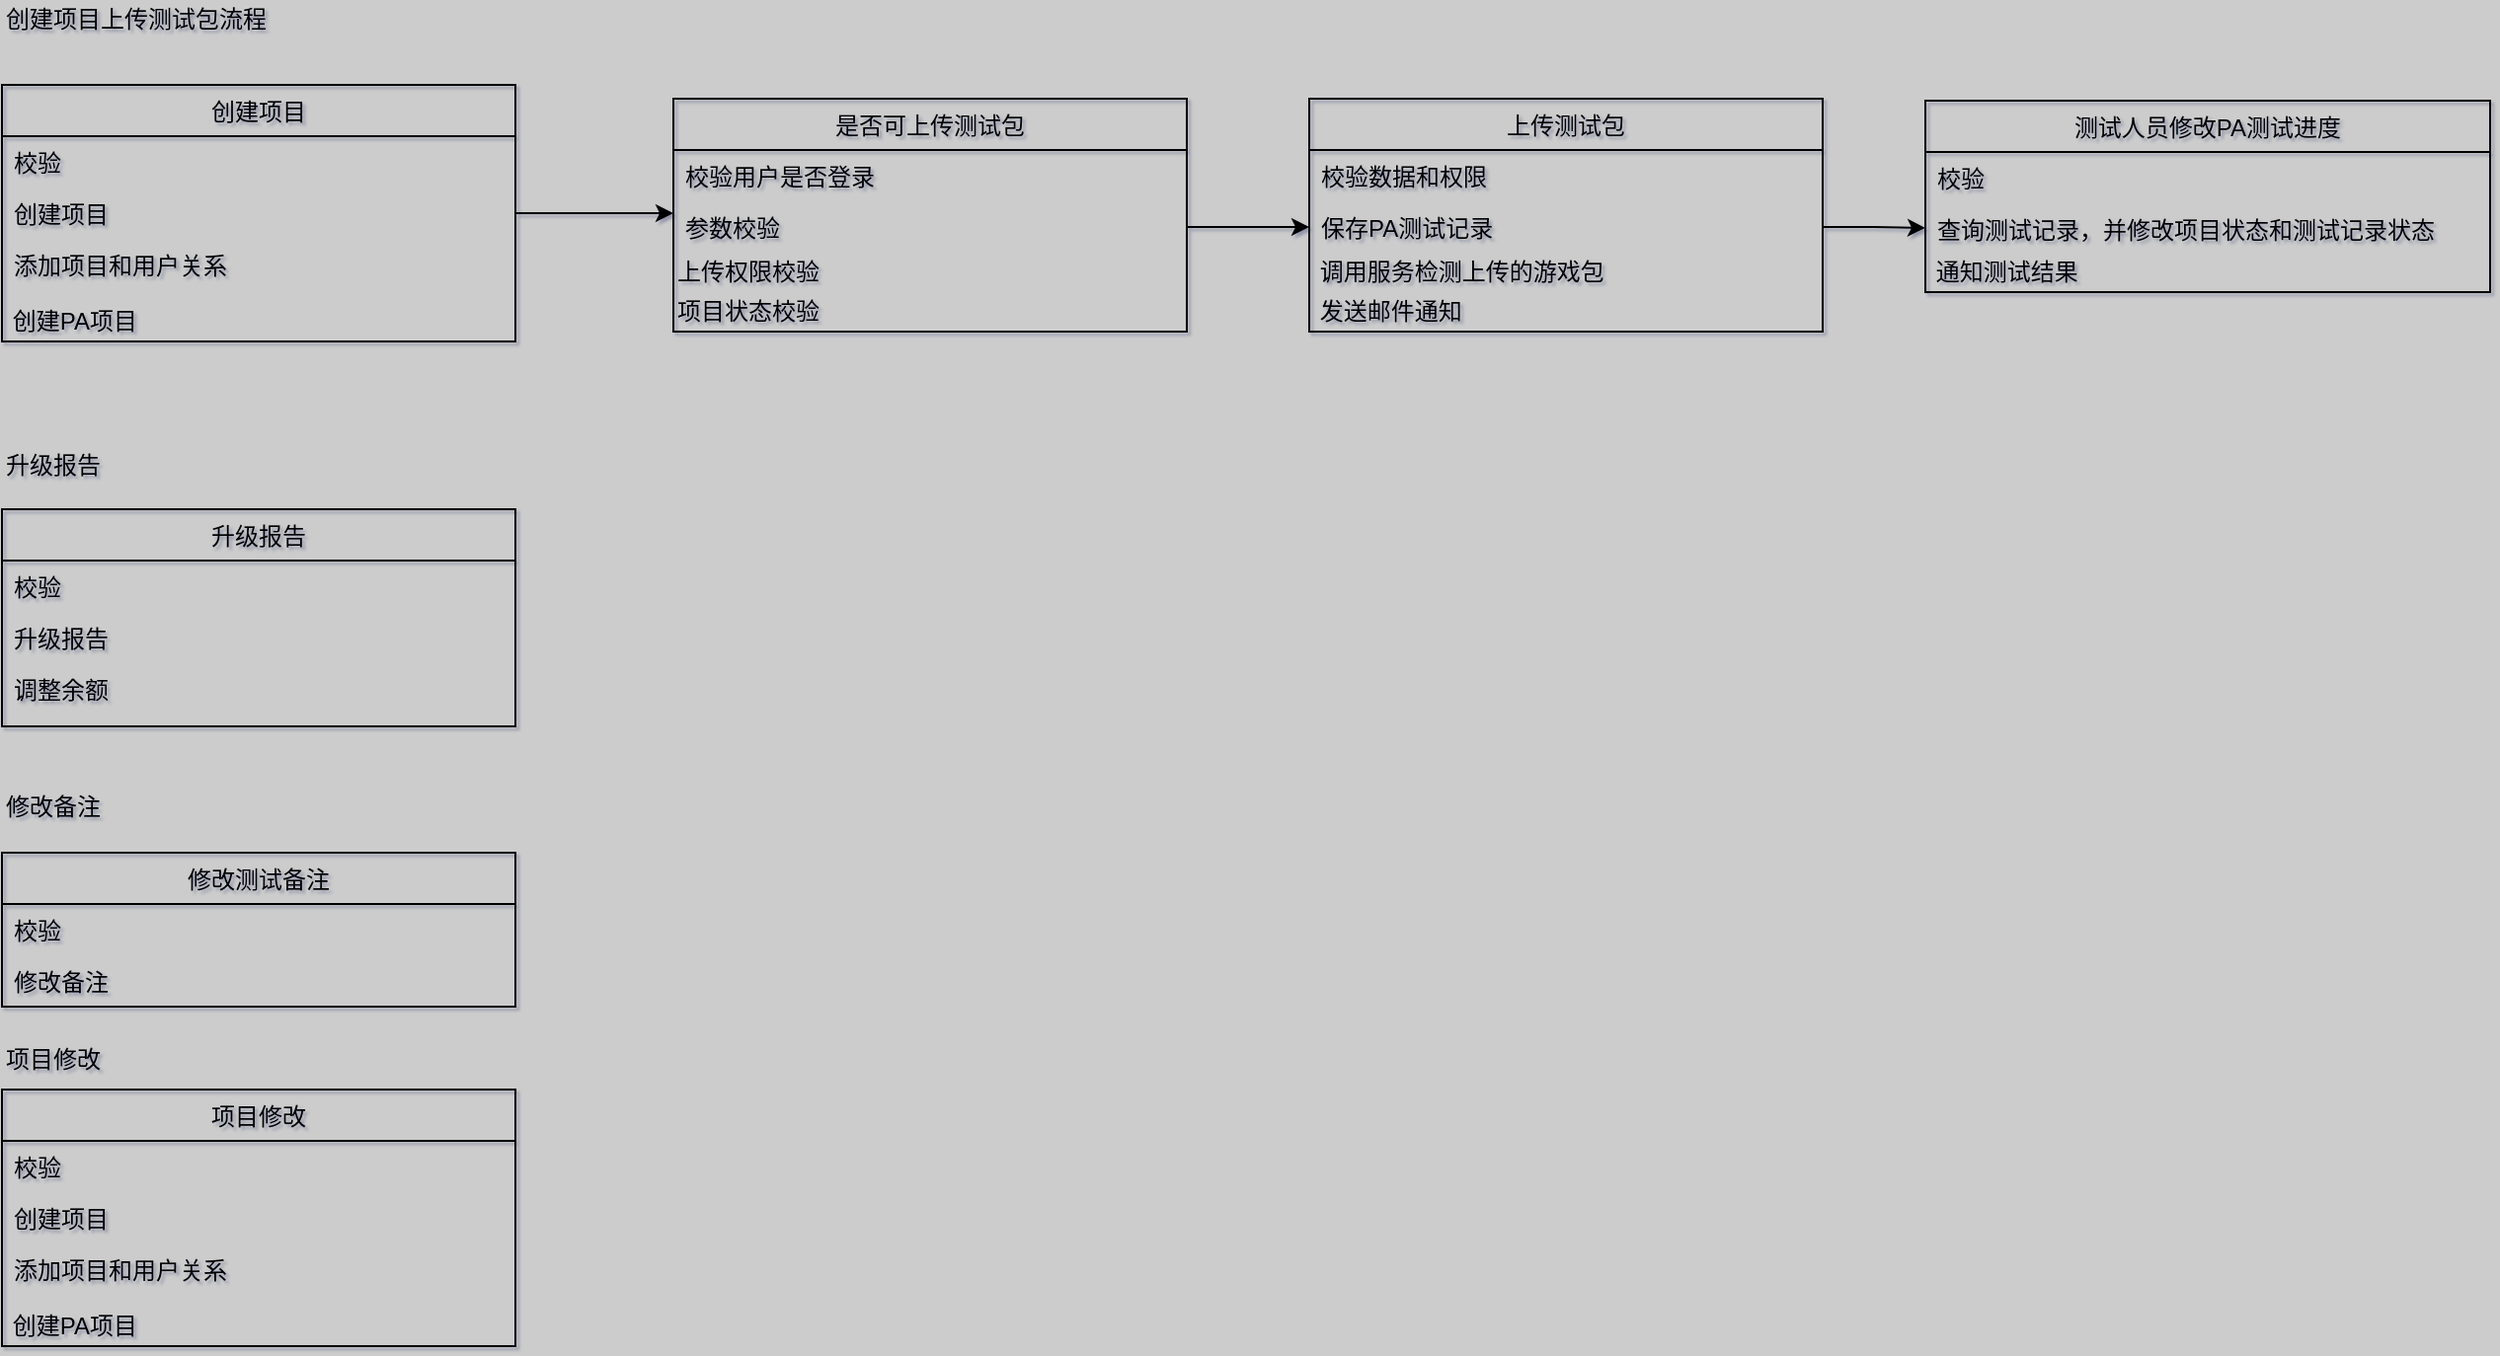 <mxfile version="14.4.9" type="github">
  <diagram id="rhP192XbtQ3wgahovn20" name="第 1 页">
    <mxGraphModel dx="1298" dy="809" grid="1" gridSize="1" guides="1" tooltips="1" connect="1" arrows="1" fold="1" page="1" pageScale="1" pageWidth="2336" pageHeight="1654" background="#CCCCCC" math="0" shadow="1">
      <root>
        <mxCell id="0" />
        <mxCell id="1" parent="0" />
        <mxCell id="tLCrg7Ob01ya7spGHL1g-4" value="创建项目" style="swimlane;fontStyle=0;childLayout=stackLayout;horizontal=1;startSize=26;fillColor=none;horizontalStack=0;resizeParent=1;resizeParentMax=0;resizeLast=0;collapsible=1;marginBottom=0;" parent="1" vertex="1">
          <mxGeometry x="90" y="200" width="260" height="130" as="geometry">
            <mxRectangle x="340" y="240" width="80" height="26" as="alternateBounds" />
          </mxGeometry>
        </mxCell>
        <mxCell id="tLCrg7Ob01ya7spGHL1g-5" value="校验" style="text;strokeColor=none;fillColor=none;align=left;verticalAlign=top;spacingLeft=4;spacingRight=4;overflow=hidden;rotatable=0;points=[[0,0.5],[1,0.5]];portConstraint=eastwest;" parent="tLCrg7Ob01ya7spGHL1g-4" vertex="1">
          <mxGeometry y="26" width="260" height="26" as="geometry" />
        </mxCell>
        <mxCell id="tLCrg7Ob01ya7spGHL1g-6" value="创建项目" style="text;strokeColor=none;fillColor=none;align=left;verticalAlign=top;spacingLeft=4;spacingRight=4;overflow=hidden;rotatable=0;points=[[0,0.5],[1,0.5]];portConstraint=eastwest;" parent="tLCrg7Ob01ya7spGHL1g-4" vertex="1">
          <mxGeometry y="52" width="260" height="26" as="geometry" />
        </mxCell>
        <mxCell id="tLCrg7Ob01ya7spGHL1g-7" value="添加项目和用户关系&#xa;" style="text;strokeColor=none;fillColor=none;align=left;verticalAlign=top;spacingLeft=4;spacingRight=4;overflow=hidden;rotatable=0;points=[[0,0.5],[1,0.5]];portConstraint=eastwest;" parent="tLCrg7Ob01ya7spGHL1g-4" vertex="1">
          <mxGeometry y="78" width="260" height="32" as="geometry" />
        </mxCell>
        <mxCell id="tLCrg7Ob01ya7spGHL1g-15" value="&lt;span&gt;&amp;nbsp;创建PA项目&lt;/span&gt;" style="text;html=1;strokeColor=none;fillColor=none;align=left;verticalAlign=middle;whiteSpace=wrap;rounded=0;" parent="tLCrg7Ob01ya7spGHL1g-4" vertex="1">
          <mxGeometry y="110" width="260" height="20" as="geometry" />
        </mxCell>
        <mxCell id="tLCrg7Ob01ya7spGHL1g-10" style="edgeStyle=orthogonalEdgeStyle;rounded=0;orthogonalLoop=1;jettySize=auto;html=1;exitX=1;exitY=0.5;exitDx=0;exitDy=0;" parent="1" source="tLCrg7Ob01ya7spGHL1g-6" edge="1">
          <mxGeometry relative="1" as="geometry">
            <mxPoint x="430" y="265" as="targetPoint" />
          </mxGeometry>
        </mxCell>
        <mxCell id="tLCrg7Ob01ya7spGHL1g-11" value="上传测试包" style="swimlane;fontStyle=0;childLayout=stackLayout;horizontal=1;startSize=26;fillColor=none;horizontalStack=0;resizeParent=1;resizeParentMax=0;resizeLast=0;collapsible=1;marginBottom=0;" parent="1" vertex="1">
          <mxGeometry x="752" y="207" width="260" height="118" as="geometry">
            <mxRectangle x="340" y="240" width="80" height="26" as="alternateBounds" />
          </mxGeometry>
        </mxCell>
        <mxCell id="tLCrg7Ob01ya7spGHL1g-12" value="校验数据和权限" style="text;strokeColor=none;fillColor=none;align=left;verticalAlign=top;spacingLeft=4;spacingRight=4;overflow=hidden;rotatable=0;points=[[0,0.5],[1,0.5]];portConstraint=eastwest;" parent="tLCrg7Ob01ya7spGHL1g-11" vertex="1">
          <mxGeometry y="26" width="260" height="26" as="geometry" />
        </mxCell>
        <mxCell id="tLCrg7Ob01ya7spGHL1g-13" value="保存PA测试记录" style="text;strokeColor=none;fillColor=none;align=left;verticalAlign=top;spacingLeft=4;spacingRight=4;overflow=hidden;rotatable=0;points=[[0,0.5],[1,0.5]];portConstraint=eastwest;" parent="tLCrg7Ob01ya7spGHL1g-11" vertex="1">
          <mxGeometry y="52" width="260" height="26" as="geometry" />
        </mxCell>
        <mxCell id="tLCrg7Ob01ya7spGHL1g-17" value="&amp;nbsp;调用服务检测上传的游戏包" style="text;html=1;strokeColor=none;fillColor=none;align=left;verticalAlign=middle;whiteSpace=wrap;rounded=0;" parent="tLCrg7Ob01ya7spGHL1g-11" vertex="1">
          <mxGeometry y="78" width="260" height="20" as="geometry" />
        </mxCell>
        <mxCell id="tLCrg7Ob01ya7spGHL1g-18" value="&amp;nbsp;发送邮件通知" style="text;html=1;strokeColor=none;fillColor=none;align=left;verticalAlign=middle;whiteSpace=wrap;rounded=0;" parent="tLCrg7Ob01ya7spGHL1g-11" vertex="1">
          <mxGeometry y="98" width="260" height="20" as="geometry" />
        </mxCell>
        <mxCell id="tLCrg7Ob01ya7spGHL1g-19" value="测试人员修改PA测试进度" style="swimlane;fontStyle=0;childLayout=stackLayout;horizontal=1;startSize=26;fillColor=none;horizontalStack=0;resizeParent=1;resizeParentMax=0;resizeLast=0;collapsible=1;marginBottom=0;" parent="1" vertex="1">
          <mxGeometry x="1064" y="208" width="286" height="97" as="geometry">
            <mxRectangle x="340" y="240" width="80" height="26" as="alternateBounds" />
          </mxGeometry>
        </mxCell>
        <mxCell id="tLCrg7Ob01ya7spGHL1g-20" value="校验" style="text;strokeColor=none;fillColor=none;align=left;verticalAlign=top;spacingLeft=4;spacingRight=4;overflow=hidden;rotatable=0;points=[[0,0.5],[1,0.5]];portConstraint=eastwest;" parent="tLCrg7Ob01ya7spGHL1g-19" vertex="1">
          <mxGeometry y="26" width="286" height="26" as="geometry" />
        </mxCell>
        <mxCell id="tLCrg7Ob01ya7spGHL1g-21" value="查询测试记录，并修改项目状态和测试记录状态" style="text;strokeColor=none;fillColor=none;align=left;verticalAlign=top;spacingLeft=4;spacingRight=4;overflow=hidden;rotatable=0;points=[[0,0.5],[1,0.5]];portConstraint=eastwest;" parent="tLCrg7Ob01ya7spGHL1g-19" vertex="1">
          <mxGeometry y="52" width="286" height="25" as="geometry" />
        </mxCell>
        <mxCell id="tLCrg7Ob01ya7spGHL1g-32" value="&amp;nbsp;通知测试结果" style="text;html=1;strokeColor=none;fillColor=none;align=left;verticalAlign=middle;whiteSpace=wrap;rounded=0;" parent="tLCrg7Ob01ya7spGHL1g-19" vertex="1">
          <mxGeometry y="77" width="286" height="20" as="geometry" />
        </mxCell>
        <mxCell id="tLCrg7Ob01ya7spGHL1g-24" style="edgeStyle=orthogonalEdgeStyle;rounded=0;orthogonalLoop=1;jettySize=auto;html=1;exitX=1;exitY=0.5;exitDx=0;exitDy=0;entryX=0;entryY=0.5;entryDx=0;entryDy=0;" parent="1" source="tLCrg7Ob01ya7spGHL1g-13" target="tLCrg7Ob01ya7spGHL1g-21" edge="1">
          <mxGeometry relative="1" as="geometry" />
        </mxCell>
        <mxCell id="tLCrg7Ob01ya7spGHL1g-26" value="创建项目上传测试包流程" style="text;html=1;strokeColor=none;fillColor=none;align=left;verticalAlign=middle;whiteSpace=wrap;rounded=0;" parent="1" vertex="1">
          <mxGeometry x="90" y="157" width="156" height="20" as="geometry" />
        </mxCell>
        <mxCell id="tLCrg7Ob01ya7spGHL1g-39" value="升级报告" style="text;html=1;strokeColor=none;fillColor=none;align=left;verticalAlign=middle;whiteSpace=wrap;rounded=0;" parent="1" vertex="1">
          <mxGeometry x="90" y="383" width="93" height="20" as="geometry" />
        </mxCell>
        <mxCell id="U_CVWDfiftgJGxaCrmt_-1" value="升级报告" style="swimlane;fontStyle=0;childLayout=stackLayout;horizontal=1;startSize=26;fillColor=none;horizontalStack=0;resizeParent=1;resizeParentMax=0;resizeLast=0;collapsible=1;marginBottom=0;" vertex="1" parent="1">
          <mxGeometry x="90" y="415" width="260" height="110" as="geometry">
            <mxRectangle x="340" y="240" width="80" height="26" as="alternateBounds" />
          </mxGeometry>
        </mxCell>
        <mxCell id="U_CVWDfiftgJGxaCrmt_-2" value="校验" style="text;strokeColor=none;fillColor=none;align=left;verticalAlign=top;spacingLeft=4;spacingRight=4;overflow=hidden;rotatable=0;points=[[0,0.5],[1,0.5]];portConstraint=eastwest;" vertex="1" parent="U_CVWDfiftgJGxaCrmt_-1">
          <mxGeometry y="26" width="260" height="26" as="geometry" />
        </mxCell>
        <mxCell id="U_CVWDfiftgJGxaCrmt_-3" value="升级报告" style="text;strokeColor=none;fillColor=none;align=left;verticalAlign=top;spacingLeft=4;spacingRight=4;overflow=hidden;rotatable=0;points=[[0,0.5],[1,0.5]];portConstraint=eastwest;" vertex="1" parent="U_CVWDfiftgJGxaCrmt_-1">
          <mxGeometry y="52" width="260" height="26" as="geometry" />
        </mxCell>
        <mxCell id="U_CVWDfiftgJGxaCrmt_-4" value="调整余额" style="text;strokeColor=none;fillColor=none;align=left;verticalAlign=top;spacingLeft=4;spacingRight=4;overflow=hidden;rotatable=0;points=[[0,0.5],[1,0.5]];portConstraint=eastwest;" vertex="1" parent="U_CVWDfiftgJGxaCrmt_-1">
          <mxGeometry y="78" width="260" height="32" as="geometry" />
        </mxCell>
        <mxCell id="U_CVWDfiftgJGxaCrmt_-6" value="修改备注" style="text;html=1;strokeColor=none;fillColor=none;align=left;verticalAlign=middle;whiteSpace=wrap;rounded=0;" vertex="1" parent="1">
          <mxGeometry x="90" y="558" width="96" height="16" as="geometry" />
        </mxCell>
        <mxCell id="U_CVWDfiftgJGxaCrmt_-7" value="修改测试备注" style="swimlane;fontStyle=0;childLayout=stackLayout;horizontal=1;startSize=26;fillColor=none;horizontalStack=0;resizeParent=1;resizeParentMax=0;resizeLast=0;collapsible=1;marginBottom=0;" vertex="1" parent="1">
          <mxGeometry x="90" y="589" width="260" height="78" as="geometry">
            <mxRectangle x="340" y="240" width="80" height="26" as="alternateBounds" />
          </mxGeometry>
        </mxCell>
        <mxCell id="U_CVWDfiftgJGxaCrmt_-8" value="校验" style="text;strokeColor=none;fillColor=none;align=left;verticalAlign=top;spacingLeft=4;spacingRight=4;overflow=hidden;rotatable=0;points=[[0,0.5],[1,0.5]];portConstraint=eastwest;" vertex="1" parent="U_CVWDfiftgJGxaCrmt_-7">
          <mxGeometry y="26" width="260" height="26" as="geometry" />
        </mxCell>
        <mxCell id="U_CVWDfiftgJGxaCrmt_-9" value="修改备注" style="text;strokeColor=none;fillColor=none;align=left;verticalAlign=top;spacingLeft=4;spacingRight=4;overflow=hidden;rotatable=0;points=[[0,0.5],[1,0.5]];portConstraint=eastwest;" vertex="1" parent="U_CVWDfiftgJGxaCrmt_-7">
          <mxGeometry y="52" width="260" height="26" as="geometry" />
        </mxCell>
        <mxCell id="U_CVWDfiftgJGxaCrmt_-12" value="是否可上传测试包" style="swimlane;fontStyle=0;childLayout=stackLayout;horizontal=1;startSize=26;fillColor=none;horizontalStack=0;resizeParent=1;resizeParentMax=0;resizeLast=0;collapsible=1;marginBottom=0;" vertex="1" parent="1">
          <mxGeometry x="430" y="207" width="260" height="118" as="geometry">
            <mxRectangle x="340" y="240" width="80" height="26" as="alternateBounds" />
          </mxGeometry>
        </mxCell>
        <mxCell id="U_CVWDfiftgJGxaCrmt_-13" value="校验用户是否登录" style="text;strokeColor=none;fillColor=none;align=left;verticalAlign=top;spacingLeft=4;spacingRight=4;overflow=hidden;rotatable=0;points=[[0,0.5],[1,0.5]];portConstraint=eastwest;" vertex="1" parent="U_CVWDfiftgJGxaCrmt_-12">
          <mxGeometry y="26" width="260" height="26" as="geometry" />
        </mxCell>
        <mxCell id="U_CVWDfiftgJGxaCrmt_-14" value="参数校验" style="text;strokeColor=none;fillColor=none;align=left;verticalAlign=top;spacingLeft=4;spacingRight=4;overflow=hidden;rotatable=0;points=[[0,0.5],[1,0.5]];portConstraint=eastwest;" vertex="1" parent="U_CVWDfiftgJGxaCrmt_-12">
          <mxGeometry y="52" width="260" height="26" as="geometry" />
        </mxCell>
        <mxCell id="U_CVWDfiftgJGxaCrmt_-19" value="上传权限校验" style="text;html=1;strokeColor=none;fillColor=none;align=left;verticalAlign=middle;whiteSpace=wrap;rounded=0;" vertex="1" parent="U_CVWDfiftgJGxaCrmt_-12">
          <mxGeometry y="78" width="260" height="20" as="geometry" />
        </mxCell>
        <mxCell id="U_CVWDfiftgJGxaCrmt_-16" value="项目状态校验" style="text;html=1;strokeColor=none;fillColor=none;align=left;verticalAlign=middle;whiteSpace=wrap;rounded=0;" vertex="1" parent="U_CVWDfiftgJGxaCrmt_-12">
          <mxGeometry y="98" width="260" height="20" as="geometry" />
        </mxCell>
        <mxCell id="U_CVWDfiftgJGxaCrmt_-18" style="edgeStyle=orthogonalEdgeStyle;rounded=0;orthogonalLoop=1;jettySize=auto;html=1;exitX=1;exitY=0.5;exitDx=0;exitDy=0;entryX=0;entryY=0.5;entryDx=0;entryDy=0;" edge="1" parent="1" source="U_CVWDfiftgJGxaCrmt_-14" target="tLCrg7Ob01ya7spGHL1g-13">
          <mxGeometry relative="1" as="geometry" />
        </mxCell>
        <mxCell id="U_CVWDfiftgJGxaCrmt_-20" value="项目修改" style="swimlane;fontStyle=0;childLayout=stackLayout;horizontal=1;startSize=26;fillColor=none;horizontalStack=0;resizeParent=1;resizeParentMax=0;resizeLast=0;collapsible=1;marginBottom=0;" vertex="1" parent="1">
          <mxGeometry x="90" y="709" width="260" height="130" as="geometry">
            <mxRectangle x="340" y="240" width="80" height="26" as="alternateBounds" />
          </mxGeometry>
        </mxCell>
        <mxCell id="U_CVWDfiftgJGxaCrmt_-21" value="校验" style="text;strokeColor=none;fillColor=none;align=left;verticalAlign=top;spacingLeft=4;spacingRight=4;overflow=hidden;rotatable=0;points=[[0,0.5],[1,0.5]];portConstraint=eastwest;" vertex="1" parent="U_CVWDfiftgJGxaCrmt_-20">
          <mxGeometry y="26" width="260" height="26" as="geometry" />
        </mxCell>
        <mxCell id="U_CVWDfiftgJGxaCrmt_-22" value="创建项目" style="text;strokeColor=none;fillColor=none;align=left;verticalAlign=top;spacingLeft=4;spacingRight=4;overflow=hidden;rotatable=0;points=[[0,0.5],[1,0.5]];portConstraint=eastwest;" vertex="1" parent="U_CVWDfiftgJGxaCrmt_-20">
          <mxGeometry y="52" width="260" height="26" as="geometry" />
        </mxCell>
        <mxCell id="U_CVWDfiftgJGxaCrmt_-23" value="添加项目和用户关系&#xa;" style="text;strokeColor=none;fillColor=none;align=left;verticalAlign=top;spacingLeft=4;spacingRight=4;overflow=hidden;rotatable=0;points=[[0,0.5],[1,0.5]];portConstraint=eastwest;" vertex="1" parent="U_CVWDfiftgJGxaCrmt_-20">
          <mxGeometry y="78" width="260" height="32" as="geometry" />
        </mxCell>
        <mxCell id="U_CVWDfiftgJGxaCrmt_-24" value="&lt;span&gt;&amp;nbsp;创建PA项目&lt;/span&gt;" style="text;html=1;strokeColor=none;fillColor=none;align=left;verticalAlign=middle;whiteSpace=wrap;rounded=0;" vertex="1" parent="U_CVWDfiftgJGxaCrmt_-20">
          <mxGeometry y="110" width="260" height="20" as="geometry" />
        </mxCell>
        <mxCell id="U_CVWDfiftgJGxaCrmt_-25" value="项目修改" style="text;html=1;strokeColor=none;fillColor=none;align=left;verticalAlign=middle;whiteSpace=wrap;rounded=0;" vertex="1" parent="1">
          <mxGeometry x="90" y="681" width="106" height="25" as="geometry" />
        </mxCell>
      </root>
    </mxGraphModel>
  </diagram>
</mxfile>
